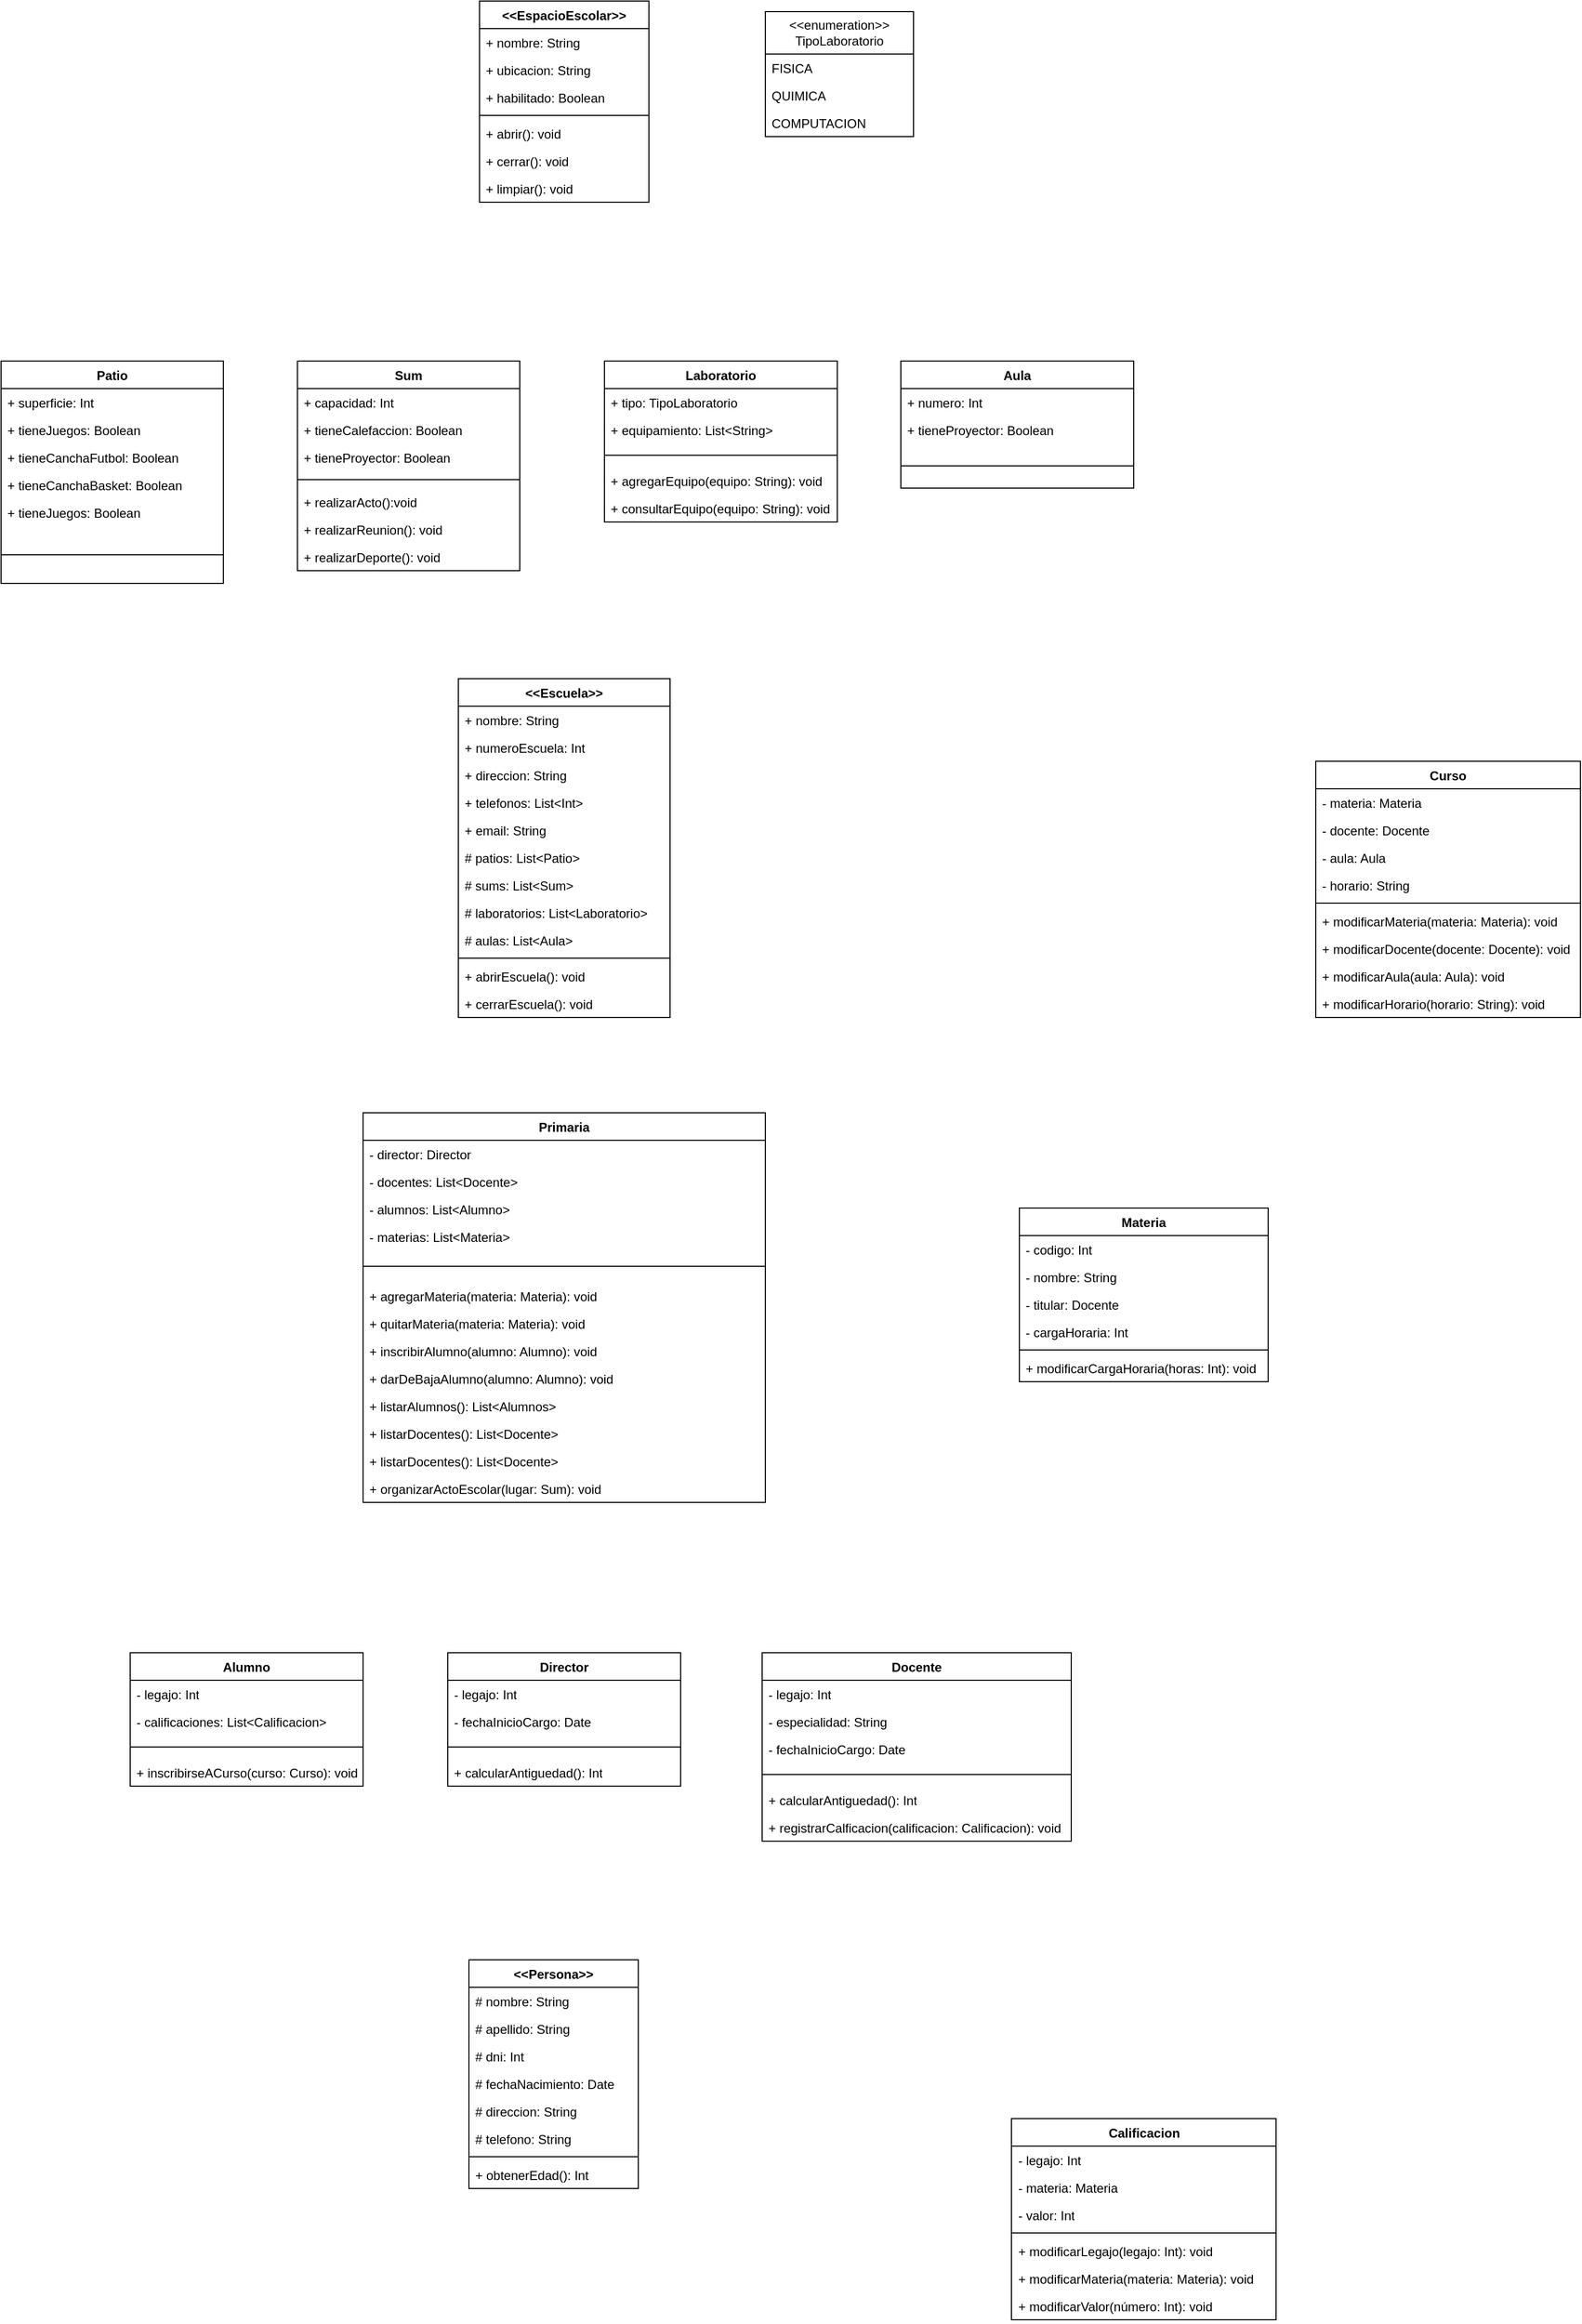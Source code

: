 <mxfile version="28.1.1">
  <diagram name="Page-1" id="GhHrxKC3wiG8L_W0QGzW">
    <mxGraphModel dx="1542" dy="1031" grid="1" gridSize="10" guides="1" tooltips="1" connect="1" arrows="1" fold="1" page="0" pageScale="1" pageWidth="827" pageHeight="1169" math="0" shadow="0">
      <root>
        <mxCell id="0" />
        <mxCell id="1" parent="0" />
        <mxCell id="wv_eOz-KuKoO2hbkCVXG-1" value="&amp;lt;&amp;lt;EspacioEscolar&amp;gt;&amp;gt;" style="swimlane;fontStyle=1;align=center;verticalAlign=top;childLayout=stackLayout;horizontal=1;startSize=26;horizontalStack=0;resizeParent=1;resizeParentMax=0;resizeLast=0;collapsible=1;marginBottom=0;whiteSpace=wrap;html=1;" parent="1" vertex="1">
          <mxGeometry x="360" y="450" width="160" height="190" as="geometry" />
        </mxCell>
        <mxCell id="wv_eOz-KuKoO2hbkCVXG-2" value="&lt;div&gt;+ nombre: String&lt;/div&gt;&lt;div&gt;&lt;br&gt;&lt;/div&gt;" style="text;strokeColor=none;fillColor=none;align=left;verticalAlign=top;spacingLeft=4;spacingRight=4;overflow=hidden;rotatable=0;points=[[0,0.5],[1,0.5]];portConstraint=eastwest;whiteSpace=wrap;html=1;" parent="wv_eOz-KuKoO2hbkCVXG-1" vertex="1">
          <mxGeometry y="26" width="160" height="26" as="geometry" />
        </mxCell>
        <mxCell id="wv_eOz-KuKoO2hbkCVXG-7" value="&lt;div&gt;+ ubicacion: String&lt;/div&gt;" style="text;strokeColor=none;fillColor=none;align=left;verticalAlign=top;spacingLeft=4;spacingRight=4;overflow=hidden;rotatable=0;points=[[0,0.5],[1,0.5]];portConstraint=eastwest;whiteSpace=wrap;html=1;" parent="wv_eOz-KuKoO2hbkCVXG-1" vertex="1">
          <mxGeometry y="52" width="160" height="26" as="geometry" />
        </mxCell>
        <mxCell id="wv_eOz-KuKoO2hbkCVXG-8" value="+ habilitado: Boolean" style="text;strokeColor=none;fillColor=none;align=left;verticalAlign=top;spacingLeft=4;spacingRight=4;overflow=hidden;rotatable=0;points=[[0,0.5],[1,0.5]];portConstraint=eastwest;whiteSpace=wrap;html=1;" parent="wv_eOz-KuKoO2hbkCVXG-1" vertex="1">
          <mxGeometry y="78" width="160" height="26" as="geometry" />
        </mxCell>
        <mxCell id="wv_eOz-KuKoO2hbkCVXG-3" value="" style="line;strokeWidth=1;fillColor=none;align=left;verticalAlign=middle;spacingTop=-1;spacingLeft=3;spacingRight=3;rotatable=0;labelPosition=right;points=[];portConstraint=eastwest;strokeColor=inherit;" parent="wv_eOz-KuKoO2hbkCVXG-1" vertex="1">
          <mxGeometry y="104" width="160" height="8" as="geometry" />
        </mxCell>
        <mxCell id="wv_eOz-KuKoO2hbkCVXG-4" value="+ abrir(): void" style="text;strokeColor=none;fillColor=none;align=left;verticalAlign=top;spacingLeft=4;spacingRight=4;overflow=hidden;rotatable=0;points=[[0,0.5],[1,0.5]];portConstraint=eastwest;whiteSpace=wrap;html=1;" parent="wv_eOz-KuKoO2hbkCVXG-1" vertex="1">
          <mxGeometry y="112" width="160" height="26" as="geometry" />
        </mxCell>
        <mxCell id="wv_eOz-KuKoO2hbkCVXG-9" value="+ cerrar(): void" style="text;strokeColor=none;fillColor=none;align=left;verticalAlign=top;spacingLeft=4;spacingRight=4;overflow=hidden;rotatable=0;points=[[0,0.5],[1,0.5]];portConstraint=eastwest;whiteSpace=wrap;html=1;" parent="wv_eOz-KuKoO2hbkCVXG-1" vertex="1">
          <mxGeometry y="138" width="160" height="26" as="geometry" />
        </mxCell>
        <mxCell id="wv_eOz-KuKoO2hbkCVXG-10" value="+ limpiar(): void" style="text;strokeColor=none;fillColor=none;align=left;verticalAlign=top;spacingLeft=4;spacingRight=4;overflow=hidden;rotatable=0;points=[[0,0.5],[1,0.5]];portConstraint=eastwest;whiteSpace=wrap;html=1;" parent="wv_eOz-KuKoO2hbkCVXG-1" vertex="1">
          <mxGeometry y="164" width="160" height="26" as="geometry" />
        </mxCell>
        <mxCell id="wv_eOz-KuKoO2hbkCVXG-11" value="Patio" style="swimlane;fontStyle=1;align=center;verticalAlign=top;childLayout=stackLayout;horizontal=1;startSize=26;horizontalStack=0;resizeParent=1;resizeParentMax=0;resizeLast=0;collapsible=1;marginBottom=0;whiteSpace=wrap;html=1;" parent="1" vertex="1">
          <mxGeometry x="-92" y="790" width="210" height="210" as="geometry" />
        </mxCell>
        <mxCell id="wv_eOz-KuKoO2hbkCVXG-12" value="+ superficie: Int" style="text;strokeColor=none;fillColor=none;align=left;verticalAlign=top;spacingLeft=4;spacingRight=4;overflow=hidden;rotatable=0;points=[[0,0.5],[1,0.5]];portConstraint=eastwest;whiteSpace=wrap;html=1;" parent="wv_eOz-KuKoO2hbkCVXG-11" vertex="1">
          <mxGeometry y="26" width="210" height="26" as="geometry" />
        </mxCell>
        <mxCell id="wv_eOz-KuKoO2hbkCVXG-13" value="+ tieneJuegos: Boolean" style="text;strokeColor=none;fillColor=none;align=left;verticalAlign=top;spacingLeft=4;spacingRight=4;overflow=hidden;rotatable=0;points=[[0,0.5],[1,0.5]];portConstraint=eastwest;whiteSpace=wrap;html=1;" parent="wv_eOz-KuKoO2hbkCVXG-11" vertex="1">
          <mxGeometry y="52" width="210" height="26" as="geometry" />
        </mxCell>
        <mxCell id="wv_eOz-KuKoO2hbkCVXG-20" value="+ tieneCanchaFutbol: Boolean" style="text;strokeColor=none;fillColor=none;align=left;verticalAlign=top;spacingLeft=4;spacingRight=4;overflow=hidden;rotatable=0;points=[[0,0.5],[1,0.5]];portConstraint=eastwest;whiteSpace=wrap;html=1;" parent="wv_eOz-KuKoO2hbkCVXG-11" vertex="1">
          <mxGeometry y="78" width="210" height="26" as="geometry" />
        </mxCell>
        <mxCell id="wv_eOz-KuKoO2hbkCVXG-21" value="+ tieneCanchaBasket: Boolean" style="text;strokeColor=none;fillColor=none;align=left;verticalAlign=top;spacingLeft=4;spacingRight=4;overflow=hidden;rotatable=0;points=[[0,0.5],[1,0.5]];portConstraint=eastwest;whiteSpace=wrap;html=1;" parent="wv_eOz-KuKoO2hbkCVXG-11" vertex="1">
          <mxGeometry y="104" width="210" height="26" as="geometry" />
        </mxCell>
        <mxCell id="wv_eOz-KuKoO2hbkCVXG-22" value="+ tieneJuegos: Boolean" style="text;strokeColor=none;fillColor=none;align=left;verticalAlign=top;spacingLeft=4;spacingRight=4;overflow=hidden;rotatable=0;points=[[0,0.5],[1,0.5]];portConstraint=eastwest;whiteSpace=wrap;html=1;" parent="wv_eOz-KuKoO2hbkCVXG-11" vertex="1">
          <mxGeometry y="130" width="210" height="26" as="geometry" />
        </mxCell>
        <mxCell id="wv_eOz-KuKoO2hbkCVXG-15" value="" style="line;strokeWidth=1;fillColor=none;align=left;verticalAlign=middle;spacingTop=-1;spacingLeft=3;spacingRight=3;rotatable=0;labelPosition=right;points=[];portConstraint=eastwest;strokeColor=inherit;" parent="wv_eOz-KuKoO2hbkCVXG-11" vertex="1">
          <mxGeometry y="156" width="210" height="54" as="geometry" />
        </mxCell>
        <mxCell id="wv_eOz-KuKoO2hbkCVXG-23" value="Sum" style="swimlane;fontStyle=1;align=center;verticalAlign=top;childLayout=stackLayout;horizontal=1;startSize=26;horizontalStack=0;resizeParent=1;resizeParentMax=0;resizeLast=0;collapsible=1;marginBottom=0;whiteSpace=wrap;html=1;" parent="1" vertex="1">
          <mxGeometry x="188" y="790" width="210" height="198" as="geometry" />
        </mxCell>
        <mxCell id="wv_eOz-KuKoO2hbkCVXG-24" value="+ capacidad: Int" style="text;strokeColor=none;fillColor=none;align=left;verticalAlign=top;spacingLeft=4;spacingRight=4;overflow=hidden;rotatable=0;points=[[0,0.5],[1,0.5]];portConstraint=eastwest;whiteSpace=wrap;html=1;" parent="wv_eOz-KuKoO2hbkCVXG-23" vertex="1">
          <mxGeometry y="26" width="210" height="26" as="geometry" />
        </mxCell>
        <mxCell id="wv_eOz-KuKoO2hbkCVXG-25" value="+ tieneCalefaccion: Boolean" style="text;strokeColor=none;fillColor=none;align=left;verticalAlign=top;spacingLeft=4;spacingRight=4;overflow=hidden;rotatable=0;points=[[0,0.5],[1,0.5]];portConstraint=eastwest;whiteSpace=wrap;html=1;" parent="wv_eOz-KuKoO2hbkCVXG-23" vertex="1">
          <mxGeometry y="52" width="210" height="26" as="geometry" />
        </mxCell>
        <mxCell id="wv_eOz-KuKoO2hbkCVXG-26" value="+ tieneProyector: Boolean" style="text;strokeColor=none;fillColor=none;align=left;verticalAlign=top;spacingLeft=4;spacingRight=4;overflow=hidden;rotatable=0;points=[[0,0.5],[1,0.5]];portConstraint=eastwest;whiteSpace=wrap;html=1;" parent="wv_eOz-KuKoO2hbkCVXG-23" vertex="1">
          <mxGeometry y="78" width="210" height="26" as="geometry" />
        </mxCell>
        <mxCell id="wv_eOz-KuKoO2hbkCVXG-29" value="" style="line;strokeWidth=1;fillColor=none;align=left;verticalAlign=middle;spacingTop=-1;spacingLeft=3;spacingRight=3;rotatable=0;labelPosition=right;points=[];portConstraint=eastwest;strokeColor=inherit;" parent="wv_eOz-KuKoO2hbkCVXG-23" vertex="1">
          <mxGeometry y="104" width="210" height="16" as="geometry" />
        </mxCell>
        <mxCell id="wv_eOz-KuKoO2hbkCVXG-37" value="&lt;div&gt;+ realizarActo():void&lt;/div&gt;" style="text;strokeColor=none;fillColor=none;align=left;verticalAlign=top;spacingLeft=4;spacingRight=4;overflow=hidden;rotatable=0;points=[[0,0.5],[1,0.5]];portConstraint=eastwest;whiteSpace=wrap;html=1;" parent="wv_eOz-KuKoO2hbkCVXG-23" vertex="1">
          <mxGeometry y="120" width="210" height="26" as="geometry" />
        </mxCell>
        <mxCell id="wv_eOz-KuKoO2hbkCVXG-38" value="+ realizarReunion(): void" style="text;strokeColor=none;fillColor=none;align=left;verticalAlign=top;spacingLeft=4;spacingRight=4;overflow=hidden;rotatable=0;points=[[0,0.5],[1,0.5]];portConstraint=eastwest;whiteSpace=wrap;html=1;" parent="wv_eOz-KuKoO2hbkCVXG-23" vertex="1">
          <mxGeometry y="146" width="210" height="26" as="geometry" />
        </mxCell>
        <mxCell id="wv_eOz-KuKoO2hbkCVXG-39" value="+ realizarDeporte(): void" style="text;strokeColor=none;fillColor=none;align=left;verticalAlign=top;spacingLeft=4;spacingRight=4;overflow=hidden;rotatable=0;points=[[0,0.5],[1,0.5]];portConstraint=eastwest;whiteSpace=wrap;html=1;" parent="wv_eOz-KuKoO2hbkCVXG-23" vertex="1">
          <mxGeometry y="172" width="210" height="26" as="geometry" />
        </mxCell>
        <mxCell id="wv_eOz-KuKoO2hbkCVXG-30" value="Laboratorio" style="swimlane;fontStyle=1;align=center;verticalAlign=top;childLayout=stackLayout;horizontal=1;startSize=26;horizontalStack=0;resizeParent=1;resizeParentMax=0;resizeLast=0;collapsible=1;marginBottom=0;whiteSpace=wrap;html=1;" parent="1" vertex="1">
          <mxGeometry x="478" y="790" width="220" height="152" as="geometry" />
        </mxCell>
        <mxCell id="wv_eOz-KuKoO2hbkCVXG-33" value="+ tipo: TipoLaboratorio" style="text;strokeColor=none;fillColor=none;align=left;verticalAlign=top;spacingLeft=4;spacingRight=4;overflow=hidden;rotatable=0;points=[[0,0.5],[1,0.5]];portConstraint=eastwest;whiteSpace=wrap;html=1;" parent="wv_eOz-KuKoO2hbkCVXG-30" vertex="1">
          <mxGeometry y="26" width="220" height="26" as="geometry" />
        </mxCell>
        <mxCell id="wv_eOz-KuKoO2hbkCVXG-35" value="+ equipamiento: List&amp;lt;String&amp;gt;" style="text;strokeColor=none;fillColor=none;align=left;verticalAlign=top;spacingLeft=4;spacingRight=4;overflow=hidden;rotatable=0;points=[[0,0.5],[1,0.5]];portConstraint=eastwest;whiteSpace=wrap;html=1;" parent="wv_eOz-KuKoO2hbkCVXG-30" vertex="1">
          <mxGeometry y="52" width="220" height="26" as="geometry" />
        </mxCell>
        <mxCell id="wv_eOz-KuKoO2hbkCVXG-34" value="" style="line;strokeWidth=1;fillColor=none;align=left;verticalAlign=middle;spacingTop=-1;spacingLeft=3;spacingRight=3;rotatable=0;labelPosition=right;points=[];portConstraint=eastwest;strokeColor=inherit;" parent="wv_eOz-KuKoO2hbkCVXG-30" vertex="1">
          <mxGeometry y="78" width="220" height="22" as="geometry" />
        </mxCell>
        <mxCell id="wv_eOz-KuKoO2hbkCVXG-40" value="+ agregarEquipo(equipo: String): void" style="text;strokeColor=none;fillColor=none;align=left;verticalAlign=top;spacingLeft=4;spacingRight=4;overflow=hidden;rotatable=0;points=[[0,0.5],[1,0.5]];portConstraint=eastwest;whiteSpace=wrap;html=1;" parent="wv_eOz-KuKoO2hbkCVXG-30" vertex="1">
          <mxGeometry y="100" width="220" height="26" as="geometry" />
        </mxCell>
        <mxCell id="wv_eOz-KuKoO2hbkCVXG-41" value="+ consultarEquipo(equipo: String): void" style="text;strokeColor=none;fillColor=none;align=left;verticalAlign=top;spacingLeft=4;spacingRight=4;overflow=hidden;rotatable=0;points=[[0,0.5],[1,0.5]];portConstraint=eastwest;whiteSpace=wrap;html=1;" parent="wv_eOz-KuKoO2hbkCVXG-30" vertex="1">
          <mxGeometry y="126" width="220" height="26" as="geometry" />
        </mxCell>
        <mxCell id="wv_eOz-KuKoO2hbkCVXG-42" value="Aula" style="swimlane;fontStyle=1;align=center;verticalAlign=top;childLayout=stackLayout;horizontal=1;startSize=26;horizontalStack=0;resizeParent=1;resizeParentMax=0;resizeLast=0;collapsible=1;marginBottom=0;whiteSpace=wrap;html=1;" parent="1" vertex="1">
          <mxGeometry x="758" y="790" width="220" height="120" as="geometry" />
        </mxCell>
        <mxCell id="wv_eOz-KuKoO2hbkCVXG-43" value="+ numero: Int" style="text;strokeColor=none;fillColor=none;align=left;verticalAlign=top;spacingLeft=4;spacingRight=4;overflow=hidden;rotatable=0;points=[[0,0.5],[1,0.5]];portConstraint=eastwest;whiteSpace=wrap;html=1;" parent="wv_eOz-KuKoO2hbkCVXG-42" vertex="1">
          <mxGeometry y="26" width="220" height="26" as="geometry" />
        </mxCell>
        <mxCell id="wv_eOz-KuKoO2hbkCVXG-44" value="+ tieneProyector: Boolean" style="text;strokeColor=none;fillColor=none;align=left;verticalAlign=top;spacingLeft=4;spacingRight=4;overflow=hidden;rotatable=0;points=[[0,0.5],[1,0.5]];portConstraint=eastwest;whiteSpace=wrap;html=1;" parent="wv_eOz-KuKoO2hbkCVXG-42" vertex="1">
          <mxGeometry y="52" width="220" height="26" as="geometry" />
        </mxCell>
        <mxCell id="wv_eOz-KuKoO2hbkCVXG-45" value="" style="line;strokeWidth=1;fillColor=none;align=left;verticalAlign=middle;spacingTop=-1;spacingLeft=3;spacingRight=3;rotatable=0;labelPosition=right;points=[];portConstraint=eastwest;strokeColor=inherit;" parent="wv_eOz-KuKoO2hbkCVXG-42" vertex="1">
          <mxGeometry y="78" width="220" height="42" as="geometry" />
        </mxCell>
        <mxCell id="wv_eOz-KuKoO2hbkCVXG-48" value="&amp;lt;&amp;lt;Escuela&amp;gt;&amp;gt;" style="swimlane;fontStyle=1;align=center;verticalAlign=top;childLayout=stackLayout;horizontal=1;startSize=26;horizontalStack=0;resizeParent=1;resizeParentMax=0;resizeLast=0;collapsible=1;marginBottom=0;whiteSpace=wrap;html=1;" parent="1" vertex="1">
          <mxGeometry x="340" y="1090" width="200" height="320" as="geometry" />
        </mxCell>
        <mxCell id="wv_eOz-KuKoO2hbkCVXG-49" value="+ nombre: String" style="text;strokeColor=none;fillColor=none;align=left;verticalAlign=top;spacingLeft=4;spacingRight=4;overflow=hidden;rotatable=0;points=[[0,0.5],[1,0.5]];portConstraint=eastwest;whiteSpace=wrap;html=1;" parent="wv_eOz-KuKoO2hbkCVXG-48" vertex="1">
          <mxGeometry y="26" width="200" height="26" as="geometry" />
        </mxCell>
        <mxCell id="wv_eOz-KuKoO2hbkCVXG-52" value="+ numeroEscuela: Int" style="text;strokeColor=none;fillColor=none;align=left;verticalAlign=top;spacingLeft=4;spacingRight=4;overflow=hidden;rotatable=0;points=[[0,0.5],[1,0.5]];portConstraint=eastwest;whiteSpace=wrap;html=1;" parent="wv_eOz-KuKoO2hbkCVXG-48" vertex="1">
          <mxGeometry y="52" width="200" height="26" as="geometry" />
        </mxCell>
        <mxCell id="wv_eOz-KuKoO2hbkCVXG-53" value="+ direccion: String" style="text;strokeColor=none;fillColor=none;align=left;verticalAlign=top;spacingLeft=4;spacingRight=4;overflow=hidden;rotatable=0;points=[[0,0.5],[1,0.5]];portConstraint=eastwest;whiteSpace=wrap;html=1;" parent="wv_eOz-KuKoO2hbkCVXG-48" vertex="1">
          <mxGeometry y="78" width="200" height="26" as="geometry" />
        </mxCell>
        <mxCell id="wv_eOz-KuKoO2hbkCVXG-54" value="+ telefonos: List&amp;lt;Int&amp;gt;" style="text;strokeColor=none;fillColor=none;align=left;verticalAlign=top;spacingLeft=4;spacingRight=4;overflow=hidden;rotatable=0;points=[[0,0.5],[1,0.5]];portConstraint=eastwest;whiteSpace=wrap;html=1;" parent="wv_eOz-KuKoO2hbkCVXG-48" vertex="1">
          <mxGeometry y="104" width="200" height="26" as="geometry" />
        </mxCell>
        <mxCell id="wv_eOz-KuKoO2hbkCVXG-55" value="+ email: String" style="text;strokeColor=none;fillColor=none;align=left;verticalAlign=top;spacingLeft=4;spacingRight=4;overflow=hidden;rotatable=0;points=[[0,0.5],[1,0.5]];portConstraint=eastwest;whiteSpace=wrap;html=1;" parent="wv_eOz-KuKoO2hbkCVXG-48" vertex="1">
          <mxGeometry y="130" width="200" height="26" as="geometry" />
        </mxCell>
        <mxCell id="wv_eOz-KuKoO2hbkCVXG-56" value="# patios: List&amp;lt;Patio&amp;gt;" style="text;strokeColor=none;fillColor=none;align=left;verticalAlign=top;spacingLeft=4;spacingRight=4;overflow=hidden;rotatable=0;points=[[0,0.5],[1,0.5]];portConstraint=eastwest;whiteSpace=wrap;html=1;" parent="wv_eOz-KuKoO2hbkCVXG-48" vertex="1">
          <mxGeometry y="156" width="200" height="26" as="geometry" />
        </mxCell>
        <mxCell id="wv_eOz-KuKoO2hbkCVXG-57" value="# sums: List&amp;lt;Sum&amp;gt;" style="text;strokeColor=none;fillColor=none;align=left;verticalAlign=top;spacingLeft=4;spacingRight=4;overflow=hidden;rotatable=0;points=[[0,0.5],[1,0.5]];portConstraint=eastwest;whiteSpace=wrap;html=1;" parent="wv_eOz-KuKoO2hbkCVXG-48" vertex="1">
          <mxGeometry y="182" width="200" height="26" as="geometry" />
        </mxCell>
        <mxCell id="wv_eOz-KuKoO2hbkCVXG-58" value="# laboratorios: List&amp;lt;Laboratorio&amp;gt;" style="text;strokeColor=none;fillColor=none;align=left;verticalAlign=top;spacingLeft=4;spacingRight=4;overflow=hidden;rotatable=0;points=[[0,0.5],[1,0.5]];portConstraint=eastwest;whiteSpace=wrap;html=1;" parent="wv_eOz-KuKoO2hbkCVXG-48" vertex="1">
          <mxGeometry y="208" width="200" height="26" as="geometry" />
        </mxCell>
        <mxCell id="wv_eOz-KuKoO2hbkCVXG-59" value="# aulas: List&amp;lt;Aula&amp;gt;" style="text;strokeColor=none;fillColor=none;align=left;verticalAlign=top;spacingLeft=4;spacingRight=4;overflow=hidden;rotatable=0;points=[[0,0.5],[1,0.5]];portConstraint=eastwest;whiteSpace=wrap;html=1;" parent="wv_eOz-KuKoO2hbkCVXG-48" vertex="1">
          <mxGeometry y="234" width="200" height="26" as="geometry" />
        </mxCell>
        <mxCell id="wv_eOz-KuKoO2hbkCVXG-50" value="" style="line;strokeWidth=1;fillColor=none;align=left;verticalAlign=middle;spacingTop=-1;spacingLeft=3;spacingRight=3;rotatable=0;labelPosition=right;points=[];portConstraint=eastwest;strokeColor=inherit;" parent="wv_eOz-KuKoO2hbkCVXG-48" vertex="1">
          <mxGeometry y="260" width="200" height="8" as="geometry" />
        </mxCell>
        <mxCell id="wv_eOz-KuKoO2hbkCVXG-51" value="+ abrirEscuela(): void" style="text;strokeColor=none;fillColor=none;align=left;verticalAlign=top;spacingLeft=4;spacingRight=4;overflow=hidden;rotatable=0;points=[[0,0.5],[1,0.5]];portConstraint=eastwest;whiteSpace=wrap;html=1;" parent="wv_eOz-KuKoO2hbkCVXG-48" vertex="1">
          <mxGeometry y="268" width="200" height="26" as="geometry" />
        </mxCell>
        <mxCell id="wv_eOz-KuKoO2hbkCVXG-60" value="+ cerrarEscuela(): void" style="text;strokeColor=none;fillColor=none;align=left;verticalAlign=top;spacingLeft=4;spacingRight=4;overflow=hidden;rotatable=0;points=[[0,0.5],[1,0.5]];portConstraint=eastwest;whiteSpace=wrap;html=1;" parent="wv_eOz-KuKoO2hbkCVXG-48" vertex="1">
          <mxGeometry y="294" width="200" height="26" as="geometry" />
        </mxCell>
        <mxCell id="wv_eOz-KuKoO2hbkCVXG-61" value="Primaria" style="swimlane;fontStyle=1;align=center;verticalAlign=top;childLayout=stackLayout;horizontal=1;startSize=26;horizontalStack=0;resizeParent=1;resizeParentMax=0;resizeLast=0;collapsible=1;marginBottom=0;whiteSpace=wrap;html=1;" parent="1" vertex="1">
          <mxGeometry x="250" y="1500" width="380" height="368" as="geometry" />
        </mxCell>
        <mxCell id="wv_eOz-KuKoO2hbkCVXG-62" value="- director: Director" style="text;strokeColor=none;fillColor=none;align=left;verticalAlign=top;spacingLeft=4;spacingRight=4;overflow=hidden;rotatable=0;points=[[0,0.5],[1,0.5]];portConstraint=eastwest;whiteSpace=wrap;html=1;" parent="wv_eOz-KuKoO2hbkCVXG-61" vertex="1">
          <mxGeometry y="26" width="380" height="26" as="geometry" />
        </mxCell>
        <mxCell id="wv_eOz-KuKoO2hbkCVXG-63" value="- docentes: List&amp;lt;Docente&amp;gt;" style="text;strokeColor=none;fillColor=none;align=left;verticalAlign=top;spacingLeft=4;spacingRight=4;overflow=hidden;rotatable=0;points=[[0,0.5],[1,0.5]];portConstraint=eastwest;whiteSpace=wrap;html=1;" parent="wv_eOz-KuKoO2hbkCVXG-61" vertex="1">
          <mxGeometry y="52" width="380" height="26" as="geometry" />
        </mxCell>
        <mxCell id="wv_eOz-KuKoO2hbkCVXG-64" value="- alumnos: List&amp;lt;Alumno&amp;gt;" style="text;strokeColor=none;fillColor=none;align=left;verticalAlign=top;spacingLeft=4;spacingRight=4;overflow=hidden;rotatable=0;points=[[0,0.5],[1,0.5]];portConstraint=eastwest;whiteSpace=wrap;html=1;" parent="wv_eOz-KuKoO2hbkCVXG-61" vertex="1">
          <mxGeometry y="78" width="380" height="26" as="geometry" />
        </mxCell>
        <mxCell id="wv_eOz-KuKoO2hbkCVXG-65" value="- materias: List&amp;lt;Materia&amp;gt;" style="text;strokeColor=none;fillColor=none;align=left;verticalAlign=top;spacingLeft=4;spacingRight=4;overflow=hidden;rotatable=0;points=[[0,0.5],[1,0.5]];portConstraint=eastwest;whiteSpace=wrap;html=1;" parent="wv_eOz-KuKoO2hbkCVXG-61" vertex="1">
          <mxGeometry y="104" width="380" height="26" as="geometry" />
        </mxCell>
        <mxCell id="wv_eOz-KuKoO2hbkCVXG-71" value="" style="line;strokeWidth=1;fillColor=none;align=left;verticalAlign=middle;spacingTop=-1;spacingLeft=3;spacingRight=3;rotatable=0;labelPosition=right;points=[];portConstraint=eastwest;strokeColor=inherit;" parent="wv_eOz-KuKoO2hbkCVXG-61" vertex="1">
          <mxGeometry y="130" width="380" height="30" as="geometry" />
        </mxCell>
        <mxCell id="n1KUfku4hT0wacVZhFsQ-1" value="+ agregarMateria(materia: Materia): void" style="text;strokeColor=none;fillColor=none;align=left;verticalAlign=top;spacingLeft=4;spacingRight=4;overflow=hidden;rotatable=0;points=[[0,0.5],[1,0.5]];portConstraint=eastwest;whiteSpace=wrap;html=1;" vertex="1" parent="wv_eOz-KuKoO2hbkCVXG-61">
          <mxGeometry y="160" width="380" height="26" as="geometry" />
        </mxCell>
        <mxCell id="n1KUfku4hT0wacVZhFsQ-2" value="+ quitarMateria(materia: Materia): void" style="text;strokeColor=none;fillColor=none;align=left;verticalAlign=top;spacingLeft=4;spacingRight=4;overflow=hidden;rotatable=0;points=[[0,0.5],[1,0.5]];portConstraint=eastwest;whiteSpace=wrap;html=1;" vertex="1" parent="wv_eOz-KuKoO2hbkCVXG-61">
          <mxGeometry y="186" width="380" height="26" as="geometry" />
        </mxCell>
        <mxCell id="n1KUfku4hT0wacVZhFsQ-3" value="+ inscribirAlumno(alumno: Alumno): void" style="text;strokeColor=none;fillColor=none;align=left;verticalAlign=top;spacingLeft=4;spacingRight=4;overflow=hidden;rotatable=0;points=[[0,0.5],[1,0.5]];portConstraint=eastwest;whiteSpace=wrap;html=1;" vertex="1" parent="wv_eOz-KuKoO2hbkCVXG-61">
          <mxGeometry y="212" width="380" height="26" as="geometry" />
        </mxCell>
        <mxCell id="n1KUfku4hT0wacVZhFsQ-4" value="+ darDeBajaAlumno(alumno: Alumno): void" style="text;strokeColor=none;fillColor=none;align=left;verticalAlign=top;spacingLeft=4;spacingRight=4;overflow=hidden;rotatable=0;points=[[0,0.5],[1,0.5]];portConstraint=eastwest;whiteSpace=wrap;html=1;" vertex="1" parent="wv_eOz-KuKoO2hbkCVXG-61">
          <mxGeometry y="238" width="380" height="26" as="geometry" />
        </mxCell>
        <mxCell id="n1KUfku4hT0wacVZhFsQ-7" value="&lt;div&gt;+ listarAlumnos(): List&amp;lt;Alumnos&amp;gt;&lt;/div&gt;" style="text;strokeColor=none;fillColor=none;align=left;verticalAlign=top;spacingLeft=4;spacingRight=4;overflow=hidden;rotatable=0;points=[[0,0.5],[1,0.5]];portConstraint=eastwest;whiteSpace=wrap;html=1;" vertex="1" parent="wv_eOz-KuKoO2hbkCVXG-61">
          <mxGeometry y="264" width="380" height="26" as="geometry" />
        </mxCell>
        <mxCell id="n1KUfku4hT0wacVZhFsQ-8" value="+ listarDocentes(): List&amp;lt;Docente&amp;gt;" style="text;strokeColor=none;fillColor=none;align=left;verticalAlign=top;spacingLeft=4;spacingRight=4;overflow=hidden;rotatable=0;points=[[0,0.5],[1,0.5]];portConstraint=eastwest;whiteSpace=wrap;html=1;" vertex="1" parent="wv_eOz-KuKoO2hbkCVXG-61">
          <mxGeometry y="290" width="380" height="26" as="geometry" />
        </mxCell>
        <mxCell id="n1KUfku4hT0wacVZhFsQ-9" value="+ listarDocentes(): List&amp;lt;Docente&amp;gt;" style="text;strokeColor=none;fillColor=none;align=left;verticalAlign=top;spacingLeft=4;spacingRight=4;overflow=hidden;rotatable=0;points=[[0,0.5],[1,0.5]];portConstraint=eastwest;whiteSpace=wrap;html=1;" vertex="1" parent="wv_eOz-KuKoO2hbkCVXG-61">
          <mxGeometry y="316" width="380" height="26" as="geometry" />
        </mxCell>
        <mxCell id="n1KUfku4hT0wacVZhFsQ-10" value="+ organizarActoEscolar(lugar: Sum): void" style="text;strokeColor=none;fillColor=none;align=left;verticalAlign=top;spacingLeft=4;spacingRight=4;overflow=hidden;rotatable=0;points=[[0,0.5],[1,0.5]];portConstraint=eastwest;whiteSpace=wrap;html=1;" vertex="1" parent="wv_eOz-KuKoO2hbkCVXG-61">
          <mxGeometry y="342" width="380" height="26" as="geometry" />
        </mxCell>
        <mxCell id="n1KUfku4hT0wacVZhFsQ-11" value="Alumno" style="swimlane;fontStyle=1;align=center;verticalAlign=top;childLayout=stackLayout;horizontal=1;startSize=26;horizontalStack=0;resizeParent=1;resizeParentMax=0;resizeLast=0;collapsible=1;marginBottom=0;whiteSpace=wrap;html=1;" vertex="1" parent="1">
          <mxGeometry x="30" y="2010" width="220" height="126" as="geometry" />
        </mxCell>
        <mxCell id="n1KUfku4hT0wacVZhFsQ-12" value="- legajo: Int" style="text;strokeColor=none;fillColor=none;align=left;verticalAlign=top;spacingLeft=4;spacingRight=4;overflow=hidden;rotatable=0;points=[[0,0.5],[1,0.5]];portConstraint=eastwest;whiteSpace=wrap;html=1;" vertex="1" parent="n1KUfku4hT0wacVZhFsQ-11">
          <mxGeometry y="26" width="220" height="26" as="geometry" />
        </mxCell>
        <mxCell id="n1KUfku4hT0wacVZhFsQ-13" value="- calificaciones: List&amp;lt;Calificacion&amp;gt;" style="text;strokeColor=none;fillColor=none;align=left;verticalAlign=top;spacingLeft=4;spacingRight=4;overflow=hidden;rotatable=0;points=[[0,0.5],[1,0.5]];portConstraint=eastwest;whiteSpace=wrap;html=1;" vertex="1" parent="n1KUfku4hT0wacVZhFsQ-11">
          <mxGeometry y="52" width="220" height="26" as="geometry" />
        </mxCell>
        <mxCell id="n1KUfku4hT0wacVZhFsQ-14" value="" style="line;strokeWidth=1;fillColor=none;align=left;verticalAlign=middle;spacingTop=-1;spacingLeft=3;spacingRight=3;rotatable=0;labelPosition=right;points=[];portConstraint=eastwest;strokeColor=inherit;" vertex="1" parent="n1KUfku4hT0wacVZhFsQ-11">
          <mxGeometry y="78" width="220" height="22" as="geometry" />
        </mxCell>
        <mxCell id="n1KUfku4hT0wacVZhFsQ-16" value="+ inscribirseACurso(curso: Curso): void" style="text;strokeColor=none;fillColor=none;align=left;verticalAlign=top;spacingLeft=4;spacingRight=4;overflow=hidden;rotatable=0;points=[[0,0.5],[1,0.5]];portConstraint=eastwest;whiteSpace=wrap;html=1;" vertex="1" parent="n1KUfku4hT0wacVZhFsQ-11">
          <mxGeometry y="100" width="220" height="26" as="geometry" />
        </mxCell>
        <mxCell id="n1KUfku4hT0wacVZhFsQ-17" value="Director" style="swimlane;fontStyle=1;align=center;verticalAlign=top;childLayout=stackLayout;horizontal=1;startSize=26;horizontalStack=0;resizeParent=1;resizeParentMax=0;resizeLast=0;collapsible=1;marginBottom=0;whiteSpace=wrap;html=1;" vertex="1" parent="1">
          <mxGeometry x="330" y="2010" width="220" height="126" as="geometry" />
        </mxCell>
        <mxCell id="n1KUfku4hT0wacVZhFsQ-18" value="- legajo: Int" style="text;strokeColor=none;fillColor=none;align=left;verticalAlign=top;spacingLeft=4;spacingRight=4;overflow=hidden;rotatable=0;points=[[0,0.5],[1,0.5]];portConstraint=eastwest;whiteSpace=wrap;html=1;" vertex="1" parent="n1KUfku4hT0wacVZhFsQ-17">
          <mxGeometry y="26" width="220" height="26" as="geometry" />
        </mxCell>
        <mxCell id="n1KUfku4hT0wacVZhFsQ-19" value="- fechaInicioCargo: Date" style="text;strokeColor=none;fillColor=none;align=left;verticalAlign=top;spacingLeft=4;spacingRight=4;overflow=hidden;rotatable=0;points=[[0,0.5],[1,0.5]];portConstraint=eastwest;whiteSpace=wrap;html=1;" vertex="1" parent="n1KUfku4hT0wacVZhFsQ-17">
          <mxGeometry y="52" width="220" height="26" as="geometry" />
        </mxCell>
        <mxCell id="n1KUfku4hT0wacVZhFsQ-20" value="" style="line;strokeWidth=1;fillColor=none;align=left;verticalAlign=middle;spacingTop=-1;spacingLeft=3;spacingRight=3;rotatable=0;labelPosition=right;points=[];portConstraint=eastwest;strokeColor=inherit;" vertex="1" parent="n1KUfku4hT0wacVZhFsQ-17">
          <mxGeometry y="78" width="220" height="22" as="geometry" />
        </mxCell>
        <mxCell id="n1KUfku4hT0wacVZhFsQ-21" value="+ calcularAntiguedad(): Int" style="text;strokeColor=none;fillColor=none;align=left;verticalAlign=top;spacingLeft=4;spacingRight=4;overflow=hidden;rotatable=0;points=[[0,0.5],[1,0.5]];portConstraint=eastwest;whiteSpace=wrap;html=1;" vertex="1" parent="n1KUfku4hT0wacVZhFsQ-17">
          <mxGeometry y="100" width="220" height="26" as="geometry" />
        </mxCell>
        <mxCell id="n1KUfku4hT0wacVZhFsQ-22" value="Docente" style="swimlane;fontStyle=1;align=center;verticalAlign=top;childLayout=stackLayout;horizontal=1;startSize=26;horizontalStack=0;resizeParent=1;resizeParentMax=0;resizeLast=0;collapsible=1;marginBottom=0;whiteSpace=wrap;html=1;" vertex="1" parent="1">
          <mxGeometry x="627" y="2010" width="292" height="178" as="geometry" />
        </mxCell>
        <mxCell id="n1KUfku4hT0wacVZhFsQ-23" value="- legajo: Int" style="text;strokeColor=none;fillColor=none;align=left;verticalAlign=top;spacingLeft=4;spacingRight=4;overflow=hidden;rotatable=0;points=[[0,0.5],[1,0.5]];portConstraint=eastwest;whiteSpace=wrap;html=1;" vertex="1" parent="n1KUfku4hT0wacVZhFsQ-22">
          <mxGeometry y="26" width="292" height="26" as="geometry" />
        </mxCell>
        <mxCell id="n1KUfku4hT0wacVZhFsQ-24" value="- especialidad: String" style="text;strokeColor=none;fillColor=none;align=left;verticalAlign=top;spacingLeft=4;spacingRight=4;overflow=hidden;rotatable=0;points=[[0,0.5],[1,0.5]];portConstraint=eastwest;whiteSpace=wrap;html=1;" vertex="1" parent="n1KUfku4hT0wacVZhFsQ-22">
          <mxGeometry y="52" width="292" height="26" as="geometry" />
        </mxCell>
        <mxCell id="n1KUfku4hT0wacVZhFsQ-27" value="- fechaInicioCargo: Date" style="text;strokeColor=none;fillColor=none;align=left;verticalAlign=top;spacingLeft=4;spacingRight=4;overflow=hidden;rotatable=0;points=[[0,0.5],[1,0.5]];portConstraint=eastwest;whiteSpace=wrap;html=1;" vertex="1" parent="n1KUfku4hT0wacVZhFsQ-22">
          <mxGeometry y="78" width="292" height="26" as="geometry" />
        </mxCell>
        <mxCell id="n1KUfku4hT0wacVZhFsQ-25" value="" style="line;strokeWidth=1;fillColor=none;align=left;verticalAlign=middle;spacingTop=-1;spacingLeft=3;spacingRight=3;rotatable=0;labelPosition=right;points=[];portConstraint=eastwest;strokeColor=inherit;" vertex="1" parent="n1KUfku4hT0wacVZhFsQ-22">
          <mxGeometry y="104" width="292" height="22" as="geometry" />
        </mxCell>
        <mxCell id="n1KUfku4hT0wacVZhFsQ-26" value="+ calcularAntiguedad(): Int" style="text;strokeColor=none;fillColor=none;align=left;verticalAlign=top;spacingLeft=4;spacingRight=4;overflow=hidden;rotatable=0;points=[[0,0.5],[1,0.5]];portConstraint=eastwest;whiteSpace=wrap;html=1;" vertex="1" parent="n1KUfku4hT0wacVZhFsQ-22">
          <mxGeometry y="126" width="292" height="26" as="geometry" />
        </mxCell>
        <mxCell id="n1KUfku4hT0wacVZhFsQ-28" value="+ registrarCalficacion(calificacion: Calificacion): void" style="text;strokeColor=none;fillColor=none;align=left;verticalAlign=top;spacingLeft=4;spacingRight=4;overflow=hidden;rotatable=0;points=[[0,0.5],[1,0.5]];portConstraint=eastwest;whiteSpace=wrap;html=1;" vertex="1" parent="n1KUfku4hT0wacVZhFsQ-22">
          <mxGeometry y="152" width="292" height="26" as="geometry" />
        </mxCell>
        <mxCell id="n1KUfku4hT0wacVZhFsQ-29" value="&amp;lt;&amp;lt;Persona&amp;gt;&amp;gt;" style="swimlane;fontStyle=1;align=center;verticalAlign=top;childLayout=stackLayout;horizontal=1;startSize=26;horizontalStack=0;resizeParent=1;resizeParentMax=0;resizeLast=0;collapsible=1;marginBottom=0;whiteSpace=wrap;html=1;" vertex="1" parent="1">
          <mxGeometry x="350" y="2300" width="160" height="216" as="geometry" />
        </mxCell>
        <mxCell id="n1KUfku4hT0wacVZhFsQ-30" value="# nombre: String" style="text;strokeColor=none;fillColor=none;align=left;verticalAlign=top;spacingLeft=4;spacingRight=4;overflow=hidden;rotatable=0;points=[[0,0.5],[1,0.5]];portConstraint=eastwest;whiteSpace=wrap;html=1;" vertex="1" parent="n1KUfku4hT0wacVZhFsQ-29">
          <mxGeometry y="26" width="160" height="26" as="geometry" />
        </mxCell>
        <mxCell id="n1KUfku4hT0wacVZhFsQ-33" value="# apellido: String" style="text;strokeColor=none;fillColor=none;align=left;verticalAlign=top;spacingLeft=4;spacingRight=4;overflow=hidden;rotatable=0;points=[[0,0.5],[1,0.5]];portConstraint=eastwest;whiteSpace=wrap;html=1;" vertex="1" parent="n1KUfku4hT0wacVZhFsQ-29">
          <mxGeometry y="52" width="160" height="26" as="geometry" />
        </mxCell>
        <mxCell id="n1KUfku4hT0wacVZhFsQ-34" value="# dni: Int" style="text;strokeColor=none;fillColor=none;align=left;verticalAlign=top;spacingLeft=4;spacingRight=4;overflow=hidden;rotatable=0;points=[[0,0.5],[1,0.5]];portConstraint=eastwest;whiteSpace=wrap;html=1;" vertex="1" parent="n1KUfku4hT0wacVZhFsQ-29">
          <mxGeometry y="78" width="160" height="26" as="geometry" />
        </mxCell>
        <mxCell id="n1KUfku4hT0wacVZhFsQ-35" value="&lt;div&gt;# fechaNacimiento: Date&lt;/div&gt;" style="text;strokeColor=none;fillColor=none;align=left;verticalAlign=top;spacingLeft=4;spacingRight=4;overflow=hidden;rotatable=0;points=[[0,0.5],[1,0.5]];portConstraint=eastwest;whiteSpace=wrap;html=1;" vertex="1" parent="n1KUfku4hT0wacVZhFsQ-29">
          <mxGeometry y="104" width="160" height="26" as="geometry" />
        </mxCell>
        <mxCell id="n1KUfku4hT0wacVZhFsQ-36" value="# direccion: String" style="text;strokeColor=none;fillColor=none;align=left;verticalAlign=top;spacingLeft=4;spacingRight=4;overflow=hidden;rotatable=0;points=[[0,0.5],[1,0.5]];portConstraint=eastwest;whiteSpace=wrap;html=1;" vertex="1" parent="n1KUfku4hT0wacVZhFsQ-29">
          <mxGeometry y="130" width="160" height="26" as="geometry" />
        </mxCell>
        <mxCell id="n1KUfku4hT0wacVZhFsQ-37" value="# telefono: String" style="text;strokeColor=none;fillColor=none;align=left;verticalAlign=top;spacingLeft=4;spacingRight=4;overflow=hidden;rotatable=0;points=[[0,0.5],[1,0.5]];portConstraint=eastwest;whiteSpace=wrap;html=1;" vertex="1" parent="n1KUfku4hT0wacVZhFsQ-29">
          <mxGeometry y="156" width="160" height="26" as="geometry" />
        </mxCell>
        <mxCell id="n1KUfku4hT0wacVZhFsQ-31" value="" style="line;strokeWidth=1;fillColor=none;align=left;verticalAlign=middle;spacingTop=-1;spacingLeft=3;spacingRight=3;rotatable=0;labelPosition=right;points=[];portConstraint=eastwest;strokeColor=inherit;" vertex="1" parent="n1KUfku4hT0wacVZhFsQ-29">
          <mxGeometry y="182" width="160" height="8" as="geometry" />
        </mxCell>
        <mxCell id="n1KUfku4hT0wacVZhFsQ-32" value="+ obtenerEdad(): Int" style="text;strokeColor=none;fillColor=none;align=left;verticalAlign=top;spacingLeft=4;spacingRight=4;overflow=hidden;rotatable=0;points=[[0,0.5],[1,0.5]];portConstraint=eastwest;whiteSpace=wrap;html=1;" vertex="1" parent="n1KUfku4hT0wacVZhFsQ-29">
          <mxGeometry y="190" width="160" height="26" as="geometry" />
        </mxCell>
        <mxCell id="n1KUfku4hT0wacVZhFsQ-38" value="Calificacion" style="swimlane;fontStyle=1;align=center;verticalAlign=top;childLayout=stackLayout;horizontal=1;startSize=26;horizontalStack=0;resizeParent=1;resizeParentMax=0;resizeLast=0;collapsible=1;marginBottom=0;whiteSpace=wrap;html=1;" vertex="1" parent="1">
          <mxGeometry x="862.5" y="2450" width="250" height="190" as="geometry" />
        </mxCell>
        <mxCell id="n1KUfku4hT0wacVZhFsQ-39" value="&lt;div&gt;- legajo: Int&lt;/div&gt;" style="text;strokeColor=none;fillColor=none;align=left;verticalAlign=top;spacingLeft=4;spacingRight=4;overflow=hidden;rotatable=0;points=[[0,0.5],[1,0.5]];portConstraint=eastwest;whiteSpace=wrap;html=1;" vertex="1" parent="n1KUfku4hT0wacVZhFsQ-38">
          <mxGeometry y="26" width="250" height="26" as="geometry" />
        </mxCell>
        <mxCell id="n1KUfku4hT0wacVZhFsQ-42" value="- materia: Materia" style="text;strokeColor=none;fillColor=none;align=left;verticalAlign=top;spacingLeft=4;spacingRight=4;overflow=hidden;rotatable=0;points=[[0,0.5],[1,0.5]];portConstraint=eastwest;whiteSpace=wrap;html=1;" vertex="1" parent="n1KUfku4hT0wacVZhFsQ-38">
          <mxGeometry y="52" width="250" height="26" as="geometry" />
        </mxCell>
        <mxCell id="n1KUfku4hT0wacVZhFsQ-43" value="- valor: Int" style="text;strokeColor=none;fillColor=none;align=left;verticalAlign=top;spacingLeft=4;spacingRight=4;overflow=hidden;rotatable=0;points=[[0,0.5],[1,0.5]];portConstraint=eastwest;whiteSpace=wrap;html=1;" vertex="1" parent="n1KUfku4hT0wacVZhFsQ-38">
          <mxGeometry y="78" width="250" height="26" as="geometry" />
        </mxCell>
        <mxCell id="n1KUfku4hT0wacVZhFsQ-40" value="" style="line;strokeWidth=1;fillColor=none;align=left;verticalAlign=middle;spacingTop=-1;spacingLeft=3;spacingRight=3;rotatable=0;labelPosition=right;points=[];portConstraint=eastwest;strokeColor=inherit;" vertex="1" parent="n1KUfku4hT0wacVZhFsQ-38">
          <mxGeometry y="104" width="250" height="8" as="geometry" />
        </mxCell>
        <mxCell id="n1KUfku4hT0wacVZhFsQ-41" value="+ modificarLegajo(legajo: Int): void" style="text;strokeColor=none;fillColor=none;align=left;verticalAlign=top;spacingLeft=4;spacingRight=4;overflow=hidden;rotatable=0;points=[[0,0.5],[1,0.5]];portConstraint=eastwest;whiteSpace=wrap;html=1;" vertex="1" parent="n1KUfku4hT0wacVZhFsQ-38">
          <mxGeometry y="112" width="250" height="26" as="geometry" />
        </mxCell>
        <mxCell id="n1KUfku4hT0wacVZhFsQ-44" value="+ modificarMateria(materia: Materia): void" style="text;strokeColor=none;fillColor=none;align=left;verticalAlign=top;spacingLeft=4;spacingRight=4;overflow=hidden;rotatable=0;points=[[0,0.5],[1,0.5]];portConstraint=eastwest;whiteSpace=wrap;html=1;" vertex="1" parent="n1KUfku4hT0wacVZhFsQ-38">
          <mxGeometry y="138" width="250" height="26" as="geometry" />
        </mxCell>
        <mxCell id="n1KUfku4hT0wacVZhFsQ-46" value="+ modificarValor(número: Int): void" style="text;strokeColor=none;fillColor=none;align=left;verticalAlign=top;spacingLeft=4;spacingRight=4;overflow=hidden;rotatable=0;points=[[0,0.5],[1,0.5]];portConstraint=eastwest;whiteSpace=wrap;html=1;" vertex="1" parent="n1KUfku4hT0wacVZhFsQ-38">
          <mxGeometry y="164" width="250" height="26" as="geometry" />
        </mxCell>
        <mxCell id="n1KUfku4hT0wacVZhFsQ-47" value="Materia" style="swimlane;fontStyle=1;align=center;verticalAlign=top;childLayout=stackLayout;horizontal=1;startSize=26;horizontalStack=0;resizeParent=1;resizeParentMax=0;resizeLast=0;collapsible=1;marginBottom=0;whiteSpace=wrap;html=1;" vertex="1" parent="1">
          <mxGeometry x="870" y="1590" width="235" height="164" as="geometry" />
        </mxCell>
        <mxCell id="n1KUfku4hT0wacVZhFsQ-48" value="- codigo: Int" style="text;strokeColor=none;fillColor=none;align=left;verticalAlign=top;spacingLeft=4;spacingRight=4;overflow=hidden;rotatable=0;points=[[0,0.5],[1,0.5]];portConstraint=eastwest;whiteSpace=wrap;html=1;" vertex="1" parent="n1KUfku4hT0wacVZhFsQ-47">
          <mxGeometry y="26" width="235" height="26" as="geometry" />
        </mxCell>
        <mxCell id="n1KUfku4hT0wacVZhFsQ-51" value="- nombre: String" style="text;strokeColor=none;fillColor=none;align=left;verticalAlign=top;spacingLeft=4;spacingRight=4;overflow=hidden;rotatable=0;points=[[0,0.5],[1,0.5]];portConstraint=eastwest;whiteSpace=wrap;html=1;" vertex="1" parent="n1KUfku4hT0wacVZhFsQ-47">
          <mxGeometry y="52" width="235" height="26" as="geometry" />
        </mxCell>
        <mxCell id="n1KUfku4hT0wacVZhFsQ-52" value="- titular: Docente" style="text;strokeColor=none;fillColor=none;align=left;verticalAlign=top;spacingLeft=4;spacingRight=4;overflow=hidden;rotatable=0;points=[[0,0.5],[1,0.5]];portConstraint=eastwest;whiteSpace=wrap;html=1;" vertex="1" parent="n1KUfku4hT0wacVZhFsQ-47">
          <mxGeometry y="78" width="235" height="26" as="geometry" />
        </mxCell>
        <mxCell id="n1KUfku4hT0wacVZhFsQ-53" value="- cargaHoraria: Int" style="text;strokeColor=none;fillColor=none;align=left;verticalAlign=top;spacingLeft=4;spacingRight=4;overflow=hidden;rotatable=0;points=[[0,0.5],[1,0.5]];portConstraint=eastwest;whiteSpace=wrap;html=1;" vertex="1" parent="n1KUfku4hT0wacVZhFsQ-47">
          <mxGeometry y="104" width="235" height="26" as="geometry" />
        </mxCell>
        <mxCell id="n1KUfku4hT0wacVZhFsQ-49" value="" style="line;strokeWidth=1;fillColor=none;align=left;verticalAlign=middle;spacingTop=-1;spacingLeft=3;spacingRight=3;rotatable=0;labelPosition=right;points=[];portConstraint=eastwest;strokeColor=inherit;" vertex="1" parent="n1KUfku4hT0wacVZhFsQ-47">
          <mxGeometry y="130" width="235" height="8" as="geometry" />
        </mxCell>
        <mxCell id="n1KUfku4hT0wacVZhFsQ-50" value="+ modificarCargaHoraria(horas: Int): void" style="text;strokeColor=none;fillColor=none;align=left;verticalAlign=top;spacingLeft=4;spacingRight=4;overflow=hidden;rotatable=0;points=[[0,0.5],[1,0.5]];portConstraint=eastwest;whiteSpace=wrap;html=1;" vertex="1" parent="n1KUfku4hT0wacVZhFsQ-47">
          <mxGeometry y="138" width="235" height="26" as="geometry" />
        </mxCell>
        <mxCell id="n1KUfku4hT0wacVZhFsQ-55" value="&lt;div&gt;&amp;lt;&amp;lt;enumeration&amp;gt;&amp;gt;&lt;/div&gt;&lt;div&gt;TipoLaboratorio&lt;/div&gt;" style="swimlane;fontStyle=0;childLayout=stackLayout;horizontal=1;startSize=40;fillColor=none;horizontalStack=0;resizeParent=1;resizeParentMax=0;resizeLast=0;collapsible=1;marginBottom=0;whiteSpace=wrap;html=1;" vertex="1" parent="1">
          <mxGeometry x="630" y="460" width="140" height="118" as="geometry" />
        </mxCell>
        <mxCell id="n1KUfku4hT0wacVZhFsQ-56" value="FISICA" style="text;strokeColor=none;fillColor=none;align=left;verticalAlign=top;spacingLeft=4;spacingRight=4;overflow=hidden;rotatable=0;points=[[0,0.5],[1,0.5]];portConstraint=eastwest;whiteSpace=wrap;html=1;" vertex="1" parent="n1KUfku4hT0wacVZhFsQ-55">
          <mxGeometry y="40" width="140" height="26" as="geometry" />
        </mxCell>
        <mxCell id="n1KUfku4hT0wacVZhFsQ-57" value="QUIMICA" style="text;strokeColor=none;fillColor=none;align=left;verticalAlign=top;spacingLeft=4;spacingRight=4;overflow=hidden;rotatable=0;points=[[0,0.5],[1,0.5]];portConstraint=eastwest;whiteSpace=wrap;html=1;" vertex="1" parent="n1KUfku4hT0wacVZhFsQ-55">
          <mxGeometry y="66" width="140" height="26" as="geometry" />
        </mxCell>
        <mxCell id="n1KUfku4hT0wacVZhFsQ-58" value="COMPUTACION" style="text;strokeColor=none;fillColor=none;align=left;verticalAlign=top;spacingLeft=4;spacingRight=4;overflow=hidden;rotatable=0;points=[[0,0.5],[1,0.5]];portConstraint=eastwest;whiteSpace=wrap;html=1;" vertex="1" parent="n1KUfku4hT0wacVZhFsQ-55">
          <mxGeometry y="92" width="140" height="26" as="geometry" />
        </mxCell>
        <mxCell id="n1KUfku4hT0wacVZhFsQ-59" value="Curso" style="swimlane;fontStyle=1;align=center;verticalAlign=top;childLayout=stackLayout;horizontal=1;startSize=26;horizontalStack=0;resizeParent=1;resizeParentMax=0;resizeLast=0;collapsible=1;marginBottom=0;whiteSpace=wrap;html=1;" vertex="1" parent="1">
          <mxGeometry x="1150" y="1168" width="250" height="242" as="geometry" />
        </mxCell>
        <mxCell id="n1KUfku4hT0wacVZhFsQ-60" value="- materia: Materia" style="text;strokeColor=none;fillColor=none;align=left;verticalAlign=top;spacingLeft=4;spacingRight=4;overflow=hidden;rotatable=0;points=[[0,0.5],[1,0.5]];portConstraint=eastwest;whiteSpace=wrap;html=1;" vertex="1" parent="n1KUfku4hT0wacVZhFsQ-59">
          <mxGeometry y="26" width="250" height="26" as="geometry" />
        </mxCell>
        <mxCell id="n1KUfku4hT0wacVZhFsQ-63" value="- docente: Docente" style="text;strokeColor=none;fillColor=none;align=left;verticalAlign=top;spacingLeft=4;spacingRight=4;overflow=hidden;rotatable=0;points=[[0,0.5],[1,0.5]];portConstraint=eastwest;whiteSpace=wrap;html=1;" vertex="1" parent="n1KUfku4hT0wacVZhFsQ-59">
          <mxGeometry y="52" width="250" height="26" as="geometry" />
        </mxCell>
        <mxCell id="n1KUfku4hT0wacVZhFsQ-64" value="- aula: Aula" style="text;strokeColor=none;fillColor=none;align=left;verticalAlign=top;spacingLeft=4;spacingRight=4;overflow=hidden;rotatable=0;points=[[0,0.5],[1,0.5]];portConstraint=eastwest;whiteSpace=wrap;html=1;" vertex="1" parent="n1KUfku4hT0wacVZhFsQ-59">
          <mxGeometry y="78" width="250" height="26" as="geometry" />
        </mxCell>
        <mxCell id="n1KUfku4hT0wacVZhFsQ-65" value="- horario: String" style="text;strokeColor=none;fillColor=none;align=left;verticalAlign=top;spacingLeft=4;spacingRight=4;overflow=hidden;rotatable=0;points=[[0,0.5],[1,0.5]];portConstraint=eastwest;whiteSpace=wrap;html=1;" vertex="1" parent="n1KUfku4hT0wacVZhFsQ-59">
          <mxGeometry y="104" width="250" height="26" as="geometry" />
        </mxCell>
        <mxCell id="n1KUfku4hT0wacVZhFsQ-61" value="" style="line;strokeWidth=1;fillColor=none;align=left;verticalAlign=middle;spacingTop=-1;spacingLeft=3;spacingRight=3;rotatable=0;labelPosition=right;points=[];portConstraint=eastwest;strokeColor=inherit;" vertex="1" parent="n1KUfku4hT0wacVZhFsQ-59">
          <mxGeometry y="130" width="250" height="8" as="geometry" />
        </mxCell>
        <mxCell id="n1KUfku4hT0wacVZhFsQ-62" value="+ modificarMateria(materia: Materia): void" style="text;strokeColor=none;fillColor=none;align=left;verticalAlign=top;spacingLeft=4;spacingRight=4;overflow=hidden;rotatable=0;points=[[0,0.5],[1,0.5]];portConstraint=eastwest;whiteSpace=wrap;html=1;" vertex="1" parent="n1KUfku4hT0wacVZhFsQ-59">
          <mxGeometry y="138" width="250" height="26" as="geometry" />
        </mxCell>
        <mxCell id="n1KUfku4hT0wacVZhFsQ-66" value="+ modificarDocente(docente: Docente): void" style="text;strokeColor=none;fillColor=none;align=left;verticalAlign=top;spacingLeft=4;spacingRight=4;overflow=hidden;rotatable=0;points=[[0,0.5],[1,0.5]];portConstraint=eastwest;whiteSpace=wrap;html=1;" vertex="1" parent="n1KUfku4hT0wacVZhFsQ-59">
          <mxGeometry y="164" width="250" height="26" as="geometry" />
        </mxCell>
        <mxCell id="n1KUfku4hT0wacVZhFsQ-67" value="+ modificarAula(aula: Aula): void" style="text;strokeColor=none;fillColor=none;align=left;verticalAlign=top;spacingLeft=4;spacingRight=4;overflow=hidden;rotatable=0;points=[[0,0.5],[1,0.5]];portConstraint=eastwest;whiteSpace=wrap;html=1;" vertex="1" parent="n1KUfku4hT0wacVZhFsQ-59">
          <mxGeometry y="190" width="250" height="26" as="geometry" />
        </mxCell>
        <mxCell id="n1KUfku4hT0wacVZhFsQ-68" value="+ modificarHorario(horario: String): void" style="text;strokeColor=none;fillColor=none;align=left;verticalAlign=top;spacingLeft=4;spacingRight=4;overflow=hidden;rotatable=0;points=[[0,0.5],[1,0.5]];portConstraint=eastwest;whiteSpace=wrap;html=1;" vertex="1" parent="n1KUfku4hT0wacVZhFsQ-59">
          <mxGeometry y="216" width="250" height="26" as="geometry" />
        </mxCell>
      </root>
    </mxGraphModel>
  </diagram>
</mxfile>

